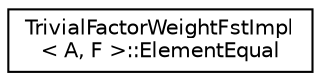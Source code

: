 digraph "Graphical Class Hierarchy"
{
  edge [fontname="Helvetica",fontsize="10",labelfontname="Helvetica",labelfontsize="10"];
  node [fontname="Helvetica",fontsize="10",shape=record];
  rankdir="LR";
  Node0 [label="TrivialFactorWeightFstImpl\l\< A, F \>::ElementEqual",height=0.2,width=0.4,color="black", fillcolor="white", style="filled",URL="$classfst_1_1internal_1_1TrivialFactorWeightFstImpl_1_1ElementEqual.html"];
}
